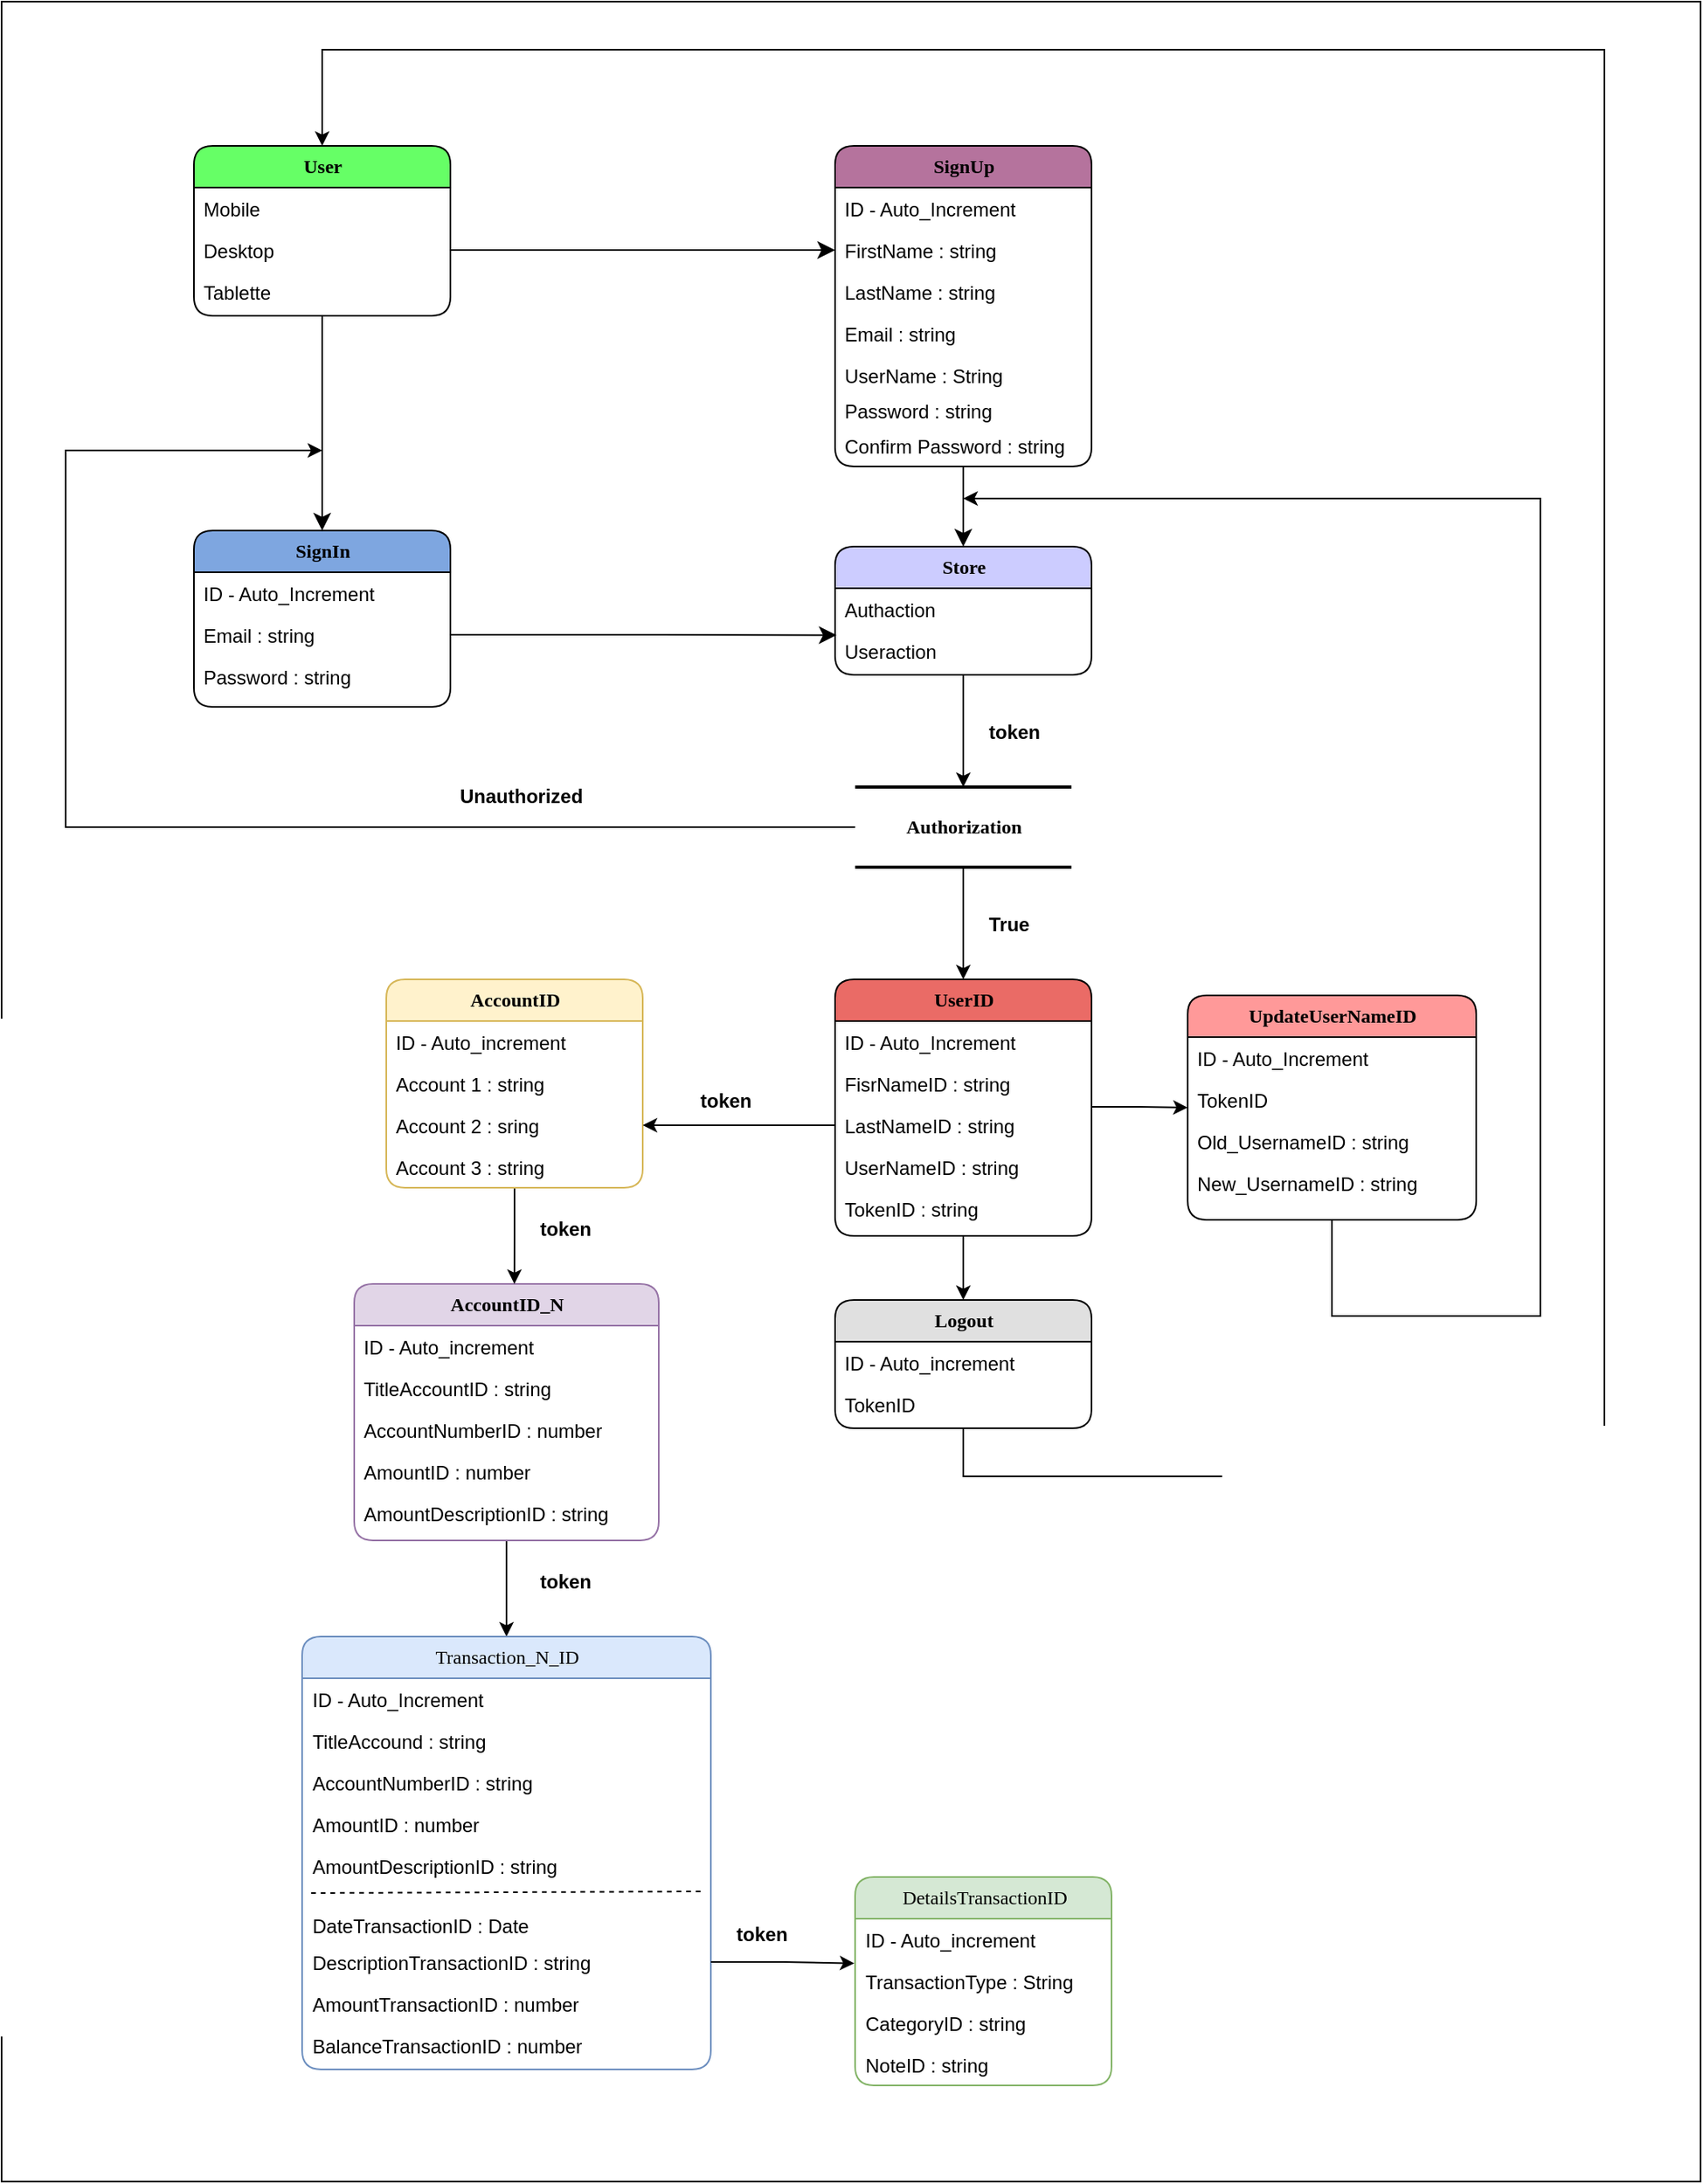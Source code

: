 <mxfile version="19.0.3" type="device"><diagram name="Page-1" id="b520641d-4fe3-3701-9064-5fc419738815"><mxGraphModel dx="1896" dy="2003" grid="1" gridSize="10" guides="1" tooltips="1" connect="1" arrows="1" fold="1" page="1" pageScale="1" pageWidth="1100" pageHeight="850" background="none" math="0" shadow="0"><root><mxCell id="0"/><mxCell id="1" parent="0"/><mxCell id="7kWCOJ9-9ciXIrZZRtCG-99" value="" style="whiteSpace=wrap;html=1;" vertex="1" parent="1"><mxGeometry x="40" y="-40" width="1060" height="1360" as="geometry"/></mxCell><mxCell id="7kWCOJ9-9ciXIrZZRtCG-22" style="edgeStyle=elbowEdgeStyle;rounded=0;orthogonalLoop=1;jettySize=auto;html=1;" edge="1" parent="1" source="2debaab0fafb2da2-10"><mxGeometry relative="1" as="geometry"><mxPoint x="240" y="240" as="targetPoint"/><Array as="points"><mxPoint x="80" y="390"/></Array></mxGeometry></mxCell><mxCell id="7kWCOJ9-9ciXIrZZRtCG-61" style="edgeStyle=orthogonalEdgeStyle;rounded=0;orthogonalLoop=1;jettySize=auto;html=1;entryX=0.5;entryY=0;entryDx=0;entryDy=0;" edge="1" parent="1" source="2debaab0fafb2da2-10" target="21ea969265ad0168-26"><mxGeometry relative="1" as="geometry"/></mxCell><mxCell id="2debaab0fafb2da2-10" value="Authorization" style="html=1;rounded=0;shadow=0;comic=0;labelBackgroundColor=none;strokeWidth=2;fontFamily=Verdana;fontSize=12;align=center;shape=mxgraph.ios7ui.horLines;fontStyle=1" parent="1" vertex="1"><mxGeometry x="572.5" y="450" width="135" height="50" as="geometry"/></mxCell><mxCell id="21ea969265ad0168-6" value="User" style="swimlane;html=1;fontStyle=1;childLayout=stackLayout;horizontal=1;startSize=26;fillColor=#66FF66;horizontalStack=0;resizeParent=1;resizeLast=0;collapsible=1;marginBottom=0;swimlaneFillColor=#ffffff;align=center;rounded=1;shadow=0;comic=0;labelBackgroundColor=none;strokeWidth=1;fontFamily=Verdana;fontSize=12" parent="1" vertex="1"><mxGeometry x="160" y="50" width="160" height="106" as="geometry"/></mxCell><mxCell id="21ea969265ad0168-7" value="Mobile" style="text;html=1;strokeColor=none;fillColor=none;spacingLeft=4;spacingRight=4;whiteSpace=wrap;overflow=hidden;rotatable=0;points=[[0,0.5],[1,0.5]];portConstraint=eastwest;" parent="21ea969265ad0168-6" vertex="1"><mxGeometry y="26" width="160" height="26" as="geometry"/></mxCell><mxCell id="21ea969265ad0168-8" value="Desktop" style="text;html=1;strokeColor=none;fillColor=none;spacingLeft=4;spacingRight=4;whiteSpace=wrap;overflow=hidden;rotatable=0;points=[[0,0.5],[1,0.5]];portConstraint=eastwest;" parent="21ea969265ad0168-6" vertex="1"><mxGeometry y="52" width="160" height="26" as="geometry"/></mxCell><mxCell id="21ea969265ad0168-9" value="Tablette" style="text;html=1;strokeColor=none;fillColor=none;spacingLeft=4;spacingRight=4;whiteSpace=wrap;overflow=hidden;rotatable=0;points=[[0,0.5],[1,0.5]];portConstraint=eastwest;" parent="21ea969265ad0168-6" vertex="1"><mxGeometry y="78" width="160" height="22" as="geometry"/></mxCell><mxCell id="21ea969265ad0168-10" value="SignUp" style="swimlane;html=1;fontStyle=1;childLayout=stackLayout;horizontal=1;startSize=26;fillColor=#B5739D;horizontalStack=0;resizeParent=1;resizeLast=0;collapsible=1;marginBottom=0;swimlaneFillColor=#ffffff;align=center;rounded=1;shadow=0;comic=0;labelBackgroundColor=none;strokeWidth=1;fontFamily=Verdana;fontSize=12" parent="1" vertex="1"><mxGeometry x="560" y="50" width="160" height="200" as="geometry"/></mxCell><mxCell id="21ea969265ad0168-11" value="ID - Auto_Increment" style="text;html=1;strokeColor=none;fillColor=none;spacingLeft=4;spacingRight=4;whiteSpace=wrap;overflow=hidden;rotatable=0;points=[[0,0.5],[1,0.5]];portConstraint=eastwest;" parent="21ea969265ad0168-10" vertex="1"><mxGeometry y="26" width="160" height="26" as="geometry"/></mxCell><mxCell id="21ea969265ad0168-12" value="FirstName : string" style="text;html=1;strokeColor=none;fillColor=none;spacingLeft=4;spacingRight=4;whiteSpace=wrap;overflow=hidden;rotatable=0;points=[[0,0.5],[1,0.5]];portConstraint=eastwest;" parent="21ea969265ad0168-10" vertex="1"><mxGeometry y="52" width="160" height="26" as="geometry"/></mxCell><mxCell id="21ea969265ad0168-52" value="LastName : string" style="text;html=1;strokeColor=none;fillColor=none;spacingLeft=4;spacingRight=4;whiteSpace=wrap;overflow=hidden;rotatable=0;points=[[0,0.5],[1,0.5]];portConstraint=eastwest;" parent="21ea969265ad0168-10" vertex="1"><mxGeometry y="78" width="160" height="26" as="geometry"/></mxCell><mxCell id="21ea969265ad0168-13" value="Email : string" style="text;html=1;strokeColor=none;fillColor=none;spacingLeft=4;spacingRight=4;whiteSpace=wrap;overflow=hidden;rotatable=0;points=[[0,0.5],[1,0.5]];portConstraint=eastwest;" parent="21ea969265ad0168-10" vertex="1"><mxGeometry y="104" width="160" height="26" as="geometry"/></mxCell><mxCell id="7kWCOJ9-9ciXIrZZRtCG-28" value="UserName : String" style="text;html=1;strokeColor=none;fillColor=none;spacingLeft=4;spacingRight=4;whiteSpace=wrap;overflow=hidden;rotatable=0;points=[[0,0.5],[1,0.5]];portConstraint=eastwest;" vertex="1" parent="21ea969265ad0168-10"><mxGeometry y="130" width="160" height="22" as="geometry"/></mxCell><mxCell id="7kWCOJ9-9ciXIrZZRtCG-3" value="Password : string" style="text;html=1;strokeColor=none;fillColor=none;spacingLeft=4;spacingRight=4;whiteSpace=wrap;overflow=hidden;rotatable=0;points=[[0,0.5],[1,0.5]];portConstraint=eastwest;" vertex="1" parent="21ea969265ad0168-10"><mxGeometry y="152" width="160" height="22" as="geometry"/></mxCell><mxCell id="7kWCOJ9-9ciXIrZZRtCG-4" value="Confirm Password : string" style="text;html=1;strokeColor=none;fillColor=none;spacingLeft=4;spacingRight=4;whiteSpace=wrap;overflow=hidden;rotatable=0;points=[[0,0.5],[1,0.5]];portConstraint=eastwest;" vertex="1" parent="21ea969265ad0168-10"><mxGeometry y="174" width="160" height="22" as="geometry"/></mxCell><mxCell id="21ea969265ad0168-14" value="SignIn" style="swimlane;html=1;fontStyle=1;childLayout=stackLayout;horizontal=1;startSize=26;fillColor=#7EA6E0;horizontalStack=0;resizeParent=1;resizeLast=0;collapsible=1;marginBottom=0;swimlaneFillColor=#ffffff;align=center;rounded=1;shadow=0;comic=0;labelBackgroundColor=none;strokeWidth=1;fontFamily=Verdana;fontSize=12" parent="1" vertex="1"><mxGeometry x="160" y="290" width="160" height="110" as="geometry"/></mxCell><mxCell id="21ea969265ad0168-15" value="ID - Auto_Increment" style="text;html=1;strokeColor=none;fillColor=none;spacingLeft=4;spacingRight=4;whiteSpace=wrap;overflow=hidden;rotatable=0;points=[[0,0.5],[1,0.5]];portConstraint=eastwest;" parent="21ea969265ad0168-14" vertex="1"><mxGeometry y="26" width="160" height="26" as="geometry"/></mxCell><mxCell id="21ea969265ad0168-16" value="Email : string" style="text;html=1;strokeColor=none;fillColor=none;spacingLeft=4;spacingRight=4;whiteSpace=wrap;overflow=hidden;rotatable=0;points=[[0,0.5],[1,0.5]];portConstraint=eastwest;" parent="21ea969265ad0168-14" vertex="1"><mxGeometry y="52" width="160" height="26" as="geometry"/></mxCell><mxCell id="21ea969265ad0168-17" value="Password : string" style="text;html=1;strokeColor=none;fillColor=none;spacingLeft=4;spacingRight=4;whiteSpace=wrap;overflow=hidden;rotatable=0;points=[[0,0.5],[1,0.5]];portConstraint=eastwest;" parent="21ea969265ad0168-14" vertex="1"><mxGeometry y="78" width="160" height="26" as="geometry"/></mxCell><mxCell id="7kWCOJ9-9ciXIrZZRtCG-47" style="edgeStyle=orthogonalEdgeStyle;rounded=0;orthogonalLoop=1;jettySize=auto;html=1;entryX=0.5;entryY=0;entryDx=0;entryDy=0;" edge="1" parent="1" source="21ea969265ad0168-18" target="7kWCOJ9-9ciXIrZZRtCG-40"><mxGeometry relative="1" as="geometry"/></mxCell><mxCell id="21ea969265ad0168-18" value="AccountID_N" style="swimlane;html=1;fontStyle=1;childLayout=stackLayout;horizontal=1;startSize=26;fillColor=#e1d5e7;horizontalStack=0;resizeParent=1;resizeLast=0;collapsible=1;marginBottom=0;swimlaneFillColor=#ffffff;align=center;rounded=1;shadow=0;comic=0;labelBackgroundColor=none;strokeWidth=1;fontFamily=Verdana;fontSize=12;strokeColor=#9673a6;" parent="1" vertex="1"><mxGeometry x="260" y="760" width="190" height="160" as="geometry"/></mxCell><mxCell id="21ea969265ad0168-19" value="ID - Auto_increment" style="text;html=1;strokeColor=none;fillColor=none;spacingLeft=4;spacingRight=4;whiteSpace=wrap;overflow=hidden;rotatable=0;points=[[0,0.5],[1,0.5]];portConstraint=eastwest;" parent="21ea969265ad0168-18" vertex="1"><mxGeometry y="26" width="190" height="26" as="geometry"/></mxCell><mxCell id="21ea969265ad0168-20" value="TitleAccountID : string" style="text;html=1;strokeColor=none;fillColor=none;spacingLeft=4;spacingRight=4;whiteSpace=wrap;overflow=hidden;rotatable=0;points=[[0,0.5],[1,0.5]];portConstraint=eastwest;" parent="21ea969265ad0168-18" vertex="1"><mxGeometry y="52" width="190" height="26" as="geometry"/></mxCell><mxCell id="21ea969265ad0168-51" value="AccountNumberID : number" style="text;html=1;strokeColor=none;fillColor=none;spacingLeft=4;spacingRight=4;whiteSpace=wrap;overflow=hidden;rotatable=0;points=[[0,0.5],[1,0.5]];portConstraint=eastwest;" parent="21ea969265ad0168-18" vertex="1"><mxGeometry y="78" width="190" height="26" as="geometry"/></mxCell><mxCell id="21ea969265ad0168-21" value="AmountID : number" style="text;html=1;strokeColor=none;fillColor=none;spacingLeft=4;spacingRight=4;whiteSpace=wrap;overflow=hidden;rotatable=0;points=[[0,0.5],[1,0.5]];portConstraint=eastwest;" parent="21ea969265ad0168-18" vertex="1"><mxGeometry y="104" width="190" height="26" as="geometry"/></mxCell><mxCell id="7kWCOJ9-9ciXIrZZRtCG-57" value="AmountDescriptionID : string" style="text;html=1;strokeColor=none;fillColor=none;spacingLeft=4;spacingRight=4;whiteSpace=wrap;overflow=hidden;rotatable=0;points=[[0,0.5],[1,0.5]];portConstraint=eastwest;" vertex="1" parent="21ea969265ad0168-18"><mxGeometry y="130" width="190" height="26" as="geometry"/></mxCell><mxCell id="7kWCOJ9-9ciXIrZZRtCG-11" value="" style="edgeStyle=orthogonalEdgeStyle;rounded=0;orthogonalLoop=1;jettySize=auto;html=1;" edge="1" parent="1" source="21ea969265ad0168-22" target="2debaab0fafb2da2-10"><mxGeometry relative="1" as="geometry"/></mxCell><mxCell id="21ea969265ad0168-22" value="Store" style="swimlane;html=1;fontStyle=1;childLayout=stackLayout;horizontal=1;startSize=26;fillColor=#CCCCFF;horizontalStack=0;resizeParent=1;resizeLast=0;collapsible=1;marginBottom=0;swimlaneFillColor=#ffffff;align=center;rounded=1;shadow=0;comic=0;labelBackgroundColor=none;strokeWidth=1;fontFamily=Verdana;fontSize=12" parent="1" vertex="1"><mxGeometry x="560" y="300" width="160" height="80" as="geometry"/></mxCell><mxCell id="21ea969265ad0168-23" value="Authaction" style="text;html=1;strokeColor=none;fillColor=none;spacingLeft=4;spacingRight=4;whiteSpace=wrap;overflow=hidden;rotatable=0;points=[[0,0.5],[1,0.5]];portConstraint=eastwest;" parent="21ea969265ad0168-22" vertex="1"><mxGeometry y="26" width="160" height="26" as="geometry"/></mxCell><mxCell id="21ea969265ad0168-24" value="Useraction" style="text;html=1;strokeColor=none;fillColor=none;spacingLeft=4;spacingRight=4;whiteSpace=wrap;overflow=hidden;rotatable=0;points=[[0,0.5],[1,0.5]];portConstraint=eastwest;" parent="21ea969265ad0168-22" vertex="1"><mxGeometry y="52" width="160" height="28" as="geometry"/></mxCell><mxCell id="7kWCOJ9-9ciXIrZZRtCG-93" style="edgeStyle=orthogonalEdgeStyle;rounded=0;orthogonalLoop=1;jettySize=auto;html=1;entryX=0.5;entryY=0;entryDx=0;entryDy=0;" edge="1" parent="1" source="21ea969265ad0168-26" target="7kWCOJ9-9ciXIrZZRtCG-77"><mxGeometry relative="1" as="geometry"/></mxCell><mxCell id="21ea969265ad0168-26" value="UserID" style="swimlane;html=1;fontStyle=1;childLayout=stackLayout;horizontal=1;startSize=26;fillColor=#EA6B66;horizontalStack=0;resizeParent=1;resizeLast=0;collapsible=1;marginBottom=0;swimlaneFillColor=#ffffff;align=center;rounded=1;shadow=0;comic=0;labelBackgroundColor=none;strokeWidth=1;fontFamily=Verdana;fontSize=12" parent="1" vertex="1"><mxGeometry x="560" y="570" width="160" height="160" as="geometry"/></mxCell><mxCell id="21ea969265ad0168-27" value="ID - Auto_Increment" style="text;html=1;strokeColor=none;fillColor=none;spacingLeft=4;spacingRight=4;whiteSpace=wrap;overflow=hidden;rotatable=0;points=[[0,0.5],[1,0.5]];portConstraint=eastwest;" parent="21ea969265ad0168-26" vertex="1"><mxGeometry y="26" width="160" height="26" as="geometry"/></mxCell><mxCell id="21ea969265ad0168-28" value="FisrNameID : string" style="text;html=1;strokeColor=none;fillColor=none;spacingLeft=4;spacingRight=4;whiteSpace=wrap;overflow=hidden;rotatable=0;points=[[0,0.5],[1,0.5]];portConstraint=eastwest;" parent="21ea969265ad0168-26" vertex="1"><mxGeometry y="52" width="160" height="26" as="geometry"/></mxCell><mxCell id="21ea969265ad0168-29" value="LastNameID : string" style="text;html=1;strokeColor=none;fillColor=none;spacingLeft=4;spacingRight=4;whiteSpace=wrap;overflow=hidden;rotatable=0;points=[[0,0.5],[1,0.5]];portConstraint=eastwest;" parent="21ea969265ad0168-26" vertex="1"><mxGeometry y="78" width="160" height="26" as="geometry"/></mxCell><mxCell id="7kWCOJ9-9ciXIrZZRtCG-26" value="UserNameID : string" style="text;html=1;strokeColor=none;fillColor=none;spacingLeft=4;spacingRight=4;whiteSpace=wrap;overflow=hidden;rotatable=0;points=[[0,0.5],[1,0.5]];portConstraint=eastwest;" vertex="1" parent="21ea969265ad0168-26"><mxGeometry y="104" width="160" height="26" as="geometry"/></mxCell><mxCell id="7kWCOJ9-9ciXIrZZRtCG-45" value="TokenID : string" style="text;html=1;strokeColor=none;fillColor=none;spacingLeft=4;spacingRight=4;whiteSpace=wrap;overflow=hidden;rotatable=0;points=[[0,0.5],[1,0.5]];portConstraint=eastwest;" vertex="1" parent="21ea969265ad0168-26"><mxGeometry y="130" width="160" height="26" as="geometry"/></mxCell><mxCell id="21ea969265ad0168-36" style="edgeStyle=orthogonalEdgeStyle;html=1;labelBackgroundColor=none;startFill=0;startSize=8;endFill=1;endSize=8;fontFamily=Verdana;fontSize=12;" parent="1" source="21ea969265ad0168-6" target="21ea969265ad0168-14" edge="1"><mxGeometry relative="1" as="geometry"/></mxCell><mxCell id="21ea969265ad0168-38" style="edgeStyle=orthogonalEdgeStyle;html=1;labelBackgroundColor=none;startFill=0;startSize=8;endFill=1;endSize=8;fontFamily=Verdana;fontSize=12;" parent="1" source="21ea969265ad0168-10" target="21ea969265ad0168-22" edge="1"><mxGeometry relative="1" as="geometry"/></mxCell><mxCell id="21ea969265ad0168-39" style="edgeStyle=orthogonalEdgeStyle;html=1;entryX=0;entryY=0.5;labelBackgroundColor=none;startFill=0;startSize=8;endFill=1;endSize=8;fontFamily=Verdana;fontSize=12;exitX=1;exitY=0.5;" parent="1" source="21ea969265ad0168-8" target="21ea969265ad0168-12" edge="1"><mxGeometry relative="1" as="geometry"><Array as="points"/></mxGeometry></mxCell><mxCell id="21ea969265ad0168-42" style="edgeStyle=orthogonalEdgeStyle;html=1;exitX=1;exitY=0.5;entryX=0.006;entryY=0.115;labelBackgroundColor=none;startFill=0;startSize=8;endFill=1;endSize=8;fontFamily=Verdana;fontSize=12;entryDx=0;entryDy=0;entryPerimeter=0;" parent="1" source="21ea969265ad0168-16" target="21ea969265ad0168-24" edge="1"><mxGeometry relative="1" as="geometry"><Array as="points"/></mxGeometry></mxCell><mxCell id="7kWCOJ9-9ciXIrZZRtCG-12" value="token" style="text;strokeColor=none;fillColor=none;align=left;verticalAlign=middle;spacingLeft=4;spacingRight=4;overflow=hidden;points=[[0,0.5],[1,0.5]];portConstraint=eastwest;rotatable=0;fontStyle=1" vertex="1" parent="1"><mxGeometry x="650" y="400" width="80" height="30" as="geometry"/></mxCell><mxCell id="7kWCOJ9-9ciXIrZZRtCG-23" value="Unauthorized" style="text;strokeColor=none;fillColor=none;align=left;verticalAlign=middle;spacingLeft=4;spacingRight=4;overflow=hidden;points=[[0,0.5],[1,0.5]];portConstraint=eastwest;rotatable=0;fontStyle=1" vertex="1" parent="1"><mxGeometry x="320" y="440" width="90" height="30" as="geometry"/></mxCell><mxCell id="7kWCOJ9-9ciXIrZZRtCG-24" value="True" style="text;strokeColor=none;fillColor=none;align=left;verticalAlign=middle;spacingLeft=4;spacingRight=4;overflow=hidden;points=[[0,0.5],[1,0.5]];portConstraint=eastwest;rotatable=0;fontStyle=1" vertex="1" parent="1"><mxGeometry x="650" y="520" width="80" height="30" as="geometry"/></mxCell><mxCell id="7kWCOJ9-9ciXIrZZRtCG-29" value="UpdateUserNameID" style="swimlane;html=1;fontStyle=1;childLayout=stackLayout;horizontal=1;startSize=26;fillColor=#FF9999;horizontalStack=0;resizeParent=1;resizeLast=0;collapsible=1;marginBottom=0;swimlaneFillColor=#ffffff;align=center;rounded=1;shadow=0;comic=0;labelBackgroundColor=none;strokeWidth=1;fontFamily=Verdana;fontSize=12" vertex="1" parent="1"><mxGeometry x="780" y="580" width="180" height="140" as="geometry"/></mxCell><mxCell id="7kWCOJ9-9ciXIrZZRtCG-30" value="ID - Auto_Increment" style="text;html=1;strokeColor=none;fillColor=none;spacingLeft=4;spacingRight=4;whiteSpace=wrap;overflow=hidden;rotatable=0;points=[[0,0.5],[1,0.5]];portConstraint=eastwest;" vertex="1" parent="7kWCOJ9-9ciXIrZZRtCG-29"><mxGeometry y="26" width="180" height="26" as="geometry"/></mxCell><mxCell id="7kWCOJ9-9ciXIrZZRtCG-31" value="TokenID" style="text;html=1;strokeColor=none;fillColor=none;spacingLeft=4;spacingRight=4;whiteSpace=wrap;overflow=hidden;rotatable=0;points=[[0,0.5],[1,0.5]];portConstraint=eastwest;" vertex="1" parent="7kWCOJ9-9ciXIrZZRtCG-29"><mxGeometry y="52" width="180" height="26" as="geometry"/></mxCell><mxCell id="7kWCOJ9-9ciXIrZZRtCG-32" value="Old_UsernameID : string" style="text;html=1;strokeColor=none;fillColor=none;spacingLeft=4;spacingRight=4;whiteSpace=wrap;overflow=hidden;rotatable=0;points=[[0,0.5],[1,0.5]];portConstraint=eastwest;" vertex="1" parent="7kWCOJ9-9ciXIrZZRtCG-29"><mxGeometry y="78" width="180" height="26" as="geometry"/></mxCell><mxCell id="7kWCOJ9-9ciXIrZZRtCG-33" value="New_UsernameID : string" style="text;html=1;strokeColor=none;fillColor=none;spacingLeft=4;spacingRight=4;whiteSpace=wrap;overflow=hidden;rotatable=0;points=[[0,0.5],[1,0.5]];portConstraint=eastwest;" vertex="1" parent="7kWCOJ9-9ciXIrZZRtCG-29"><mxGeometry y="104" width="180" height="26" as="geometry"/></mxCell><mxCell id="7kWCOJ9-9ciXIrZZRtCG-38" style="edgeStyle=elbowEdgeStyle;rounded=0;orthogonalLoop=1;jettySize=auto;html=1;" edge="1" parent="1"><mxGeometry relative="1" as="geometry"><mxPoint x="780" y="650" as="targetPoint"/><mxPoint x="720" y="649.5" as="sourcePoint"/></mxGeometry></mxCell><mxCell id="7kWCOJ9-9ciXIrZZRtCG-40" value="Transaction_N_ID" style="swimlane;html=1;fontStyle=0;childLayout=stackLayout;horizontal=1;startSize=26;fillColor=#dae8fc;horizontalStack=0;resizeParent=1;resizeLast=0;collapsible=1;marginBottom=0;swimlaneFillColor=#ffffff;align=center;rounded=1;shadow=0;comic=0;labelBackgroundColor=none;strokeWidth=1;fontFamily=Verdana;fontSize=12;strokeColor=#6c8ebf;" vertex="1" parent="1"><mxGeometry x="227.5" y="980" width="255" height="270" as="geometry"/></mxCell><mxCell id="7kWCOJ9-9ciXIrZZRtCG-41" value="ID - Auto_Increment" style="text;html=1;strokeColor=none;fillColor=none;spacingLeft=4;spacingRight=4;whiteSpace=wrap;overflow=hidden;rotatable=0;points=[[0,0.5],[1,0.5]];portConstraint=eastwest;" vertex="1" parent="7kWCOJ9-9ciXIrZZRtCG-40"><mxGeometry y="26" width="255" height="26" as="geometry"/></mxCell><mxCell id="7kWCOJ9-9ciXIrZZRtCG-42" value="TitleAccound : string" style="text;html=1;strokeColor=none;fillColor=none;spacingLeft=4;spacingRight=4;whiteSpace=wrap;overflow=hidden;rotatable=0;points=[[0,0.5],[1,0.5]];portConstraint=eastwest;" vertex="1" parent="7kWCOJ9-9ciXIrZZRtCG-40"><mxGeometry y="52" width="255" height="26" as="geometry"/></mxCell><mxCell id="7kWCOJ9-9ciXIrZZRtCG-43" value="AccountNumberID : string" style="text;html=1;strokeColor=none;fillColor=none;spacingLeft=4;spacingRight=4;whiteSpace=wrap;overflow=hidden;rotatable=0;points=[[0,0.5],[1,0.5]];portConstraint=eastwest;" vertex="1" parent="7kWCOJ9-9ciXIrZZRtCG-40"><mxGeometry y="78" width="255" height="26" as="geometry"/></mxCell><mxCell id="7kWCOJ9-9ciXIrZZRtCG-44" value="AmountID : number&amp;nbsp;" style="text;html=1;strokeColor=none;fillColor=none;spacingLeft=4;spacingRight=4;whiteSpace=wrap;overflow=hidden;rotatable=0;points=[[0,0.5],[1,0.5]];portConstraint=eastwest;" vertex="1" parent="7kWCOJ9-9ciXIrZZRtCG-40"><mxGeometry y="104" width="255" height="26" as="geometry"/></mxCell><mxCell id="7kWCOJ9-9ciXIrZZRtCG-62" value="AmountDescriptionID : string" style="text;html=1;strokeColor=none;fillColor=none;spacingLeft=4;spacingRight=4;whiteSpace=wrap;overflow=hidden;rotatable=0;points=[[0,0.5],[1,0.5]];portConstraint=eastwest;" vertex="1" parent="7kWCOJ9-9ciXIrZZRtCG-40"><mxGeometry y="130" width="255" height="26" as="geometry"/></mxCell><mxCell id="7kWCOJ9-9ciXIrZZRtCG-64" value="" style="endArrow=none;dashed=1;html=1;rounded=0;exitX=0.022;exitY=1.154;exitDx=0;exitDy=0;exitPerimeter=0;entryX=0.984;entryY=1.115;entryDx=0;entryDy=0;entryPerimeter=0;" edge="1" parent="7kWCOJ9-9ciXIrZZRtCG-40" source="7kWCOJ9-9ciXIrZZRtCG-62" target="7kWCOJ9-9ciXIrZZRtCG-62"><mxGeometry width="50" height="50" relative="1" as="geometry"><mxPoint x="285" y="30" as="sourcePoint"/><mxPoint x="335" y="-20" as="targetPoint"/></mxGeometry></mxCell><mxCell id="7kWCOJ9-9ciXIrZZRtCG-65" value="DateTransactionID : Date" style="text;html=1;strokeColor=none;fillColor=none;spacingLeft=4;spacingRight=4;whiteSpace=wrap;overflow=hidden;rotatable=0;points=[[0,0.5],[1,0.5]];portConstraint=eastwest;verticalAlign=bottom;spacing=2;spacingTop=0;" vertex="1" parent="7kWCOJ9-9ciXIrZZRtCG-40"><mxGeometry y="156" width="255" height="34" as="geometry"/></mxCell><mxCell id="7kWCOJ9-9ciXIrZZRtCG-66" value="DescriptionTransactionID : string" style="text;html=1;strokeColor=none;fillColor=none;spacingLeft=4;spacingRight=4;whiteSpace=wrap;overflow=hidden;rotatable=0;points=[[0,0.5],[1,0.5]];portConstraint=eastwest;" vertex="1" parent="7kWCOJ9-9ciXIrZZRtCG-40"><mxGeometry y="190" width="255" height="26" as="geometry"/></mxCell><mxCell id="7kWCOJ9-9ciXIrZZRtCG-67" value="AmountTransactionID : number" style="text;html=1;strokeColor=none;fillColor=none;spacingLeft=4;spacingRight=4;whiteSpace=wrap;overflow=hidden;rotatable=0;points=[[0,0.5],[1,0.5]];portConstraint=eastwest;" vertex="1" parent="7kWCOJ9-9ciXIrZZRtCG-40"><mxGeometry y="216" width="255" height="26" as="geometry"/></mxCell><mxCell id="7kWCOJ9-9ciXIrZZRtCG-68" value="BalanceTransactionID : number" style="text;html=1;strokeColor=none;fillColor=none;spacingLeft=4;spacingRight=4;whiteSpace=wrap;overflow=hidden;rotatable=0;points=[[0,0.5],[1,0.5]];portConstraint=eastwest;" vertex="1" parent="7kWCOJ9-9ciXIrZZRtCG-40"><mxGeometry y="242" width="255" height="26" as="geometry"/></mxCell><mxCell id="7kWCOJ9-9ciXIrZZRtCG-46" style="edgeStyle=orthogonalEdgeStyle;rounded=0;orthogonalLoop=1;jettySize=auto;html=1;exitX=0.5;exitY=1;exitDx=0;exitDy=0;" edge="1" parent="1" source="7kWCOJ9-9ciXIrZZRtCG-29"><mxGeometry relative="1" as="geometry"><mxPoint x="640" y="270" as="targetPoint"/><mxPoint x="920" y="720" as="sourcePoint"/><Array as="points"><mxPoint x="870" y="780"/><mxPoint x="1000" y="780"/><mxPoint x="1000" y="270"/><mxPoint x="640" y="270"/></Array></mxGeometry></mxCell><mxCell id="7kWCOJ9-9ciXIrZZRtCG-56" style="edgeStyle=orthogonalEdgeStyle;rounded=0;orthogonalLoop=1;jettySize=auto;html=1;entryX=0.526;entryY=0;entryDx=0;entryDy=0;entryPerimeter=0;" edge="1" parent="1" source="7kWCOJ9-9ciXIrZZRtCG-50" target="21ea969265ad0168-18"><mxGeometry relative="1" as="geometry"/></mxCell><mxCell id="7kWCOJ9-9ciXIrZZRtCG-50" value="AccountID" style="swimlane;html=1;fontStyle=1;childLayout=stackLayout;horizontal=1;startSize=26;fillColor=#fff2cc;horizontalStack=0;resizeParent=1;resizeLast=0;collapsible=1;marginBottom=0;swimlaneFillColor=#ffffff;align=center;rounded=1;shadow=0;comic=0;labelBackgroundColor=none;strokeWidth=1;fontFamily=Verdana;fontSize=12;strokeColor=#d6b656;" vertex="1" parent="1"><mxGeometry x="280" y="570" width="160" height="130" as="geometry"/></mxCell><mxCell id="7kWCOJ9-9ciXIrZZRtCG-51" value="ID - Auto_increment" style="text;html=1;strokeColor=none;fillColor=none;spacingLeft=4;spacingRight=4;whiteSpace=wrap;overflow=hidden;rotatable=0;points=[[0,0.5],[1,0.5]];portConstraint=eastwest;" vertex="1" parent="7kWCOJ9-9ciXIrZZRtCG-50"><mxGeometry y="26" width="160" height="26" as="geometry"/></mxCell><mxCell id="7kWCOJ9-9ciXIrZZRtCG-52" value="Account 1 : string" style="text;html=1;strokeColor=none;fillColor=none;spacingLeft=4;spacingRight=4;whiteSpace=wrap;overflow=hidden;rotatable=0;points=[[0,0.5],[1,0.5]];portConstraint=eastwest;" vertex="1" parent="7kWCOJ9-9ciXIrZZRtCG-50"><mxGeometry y="52" width="160" height="26" as="geometry"/></mxCell><mxCell id="7kWCOJ9-9ciXIrZZRtCG-53" value="Account 2 : sring" style="text;html=1;strokeColor=none;fillColor=none;spacingLeft=4;spacingRight=4;whiteSpace=wrap;overflow=hidden;rotatable=0;points=[[0,0.5],[1,0.5]];portConstraint=eastwest;" vertex="1" parent="7kWCOJ9-9ciXIrZZRtCG-50"><mxGeometry y="78" width="160" height="26" as="geometry"/></mxCell><mxCell id="7kWCOJ9-9ciXIrZZRtCG-54" value="Account 3 : string" style="text;html=1;strokeColor=none;fillColor=none;spacingLeft=4;spacingRight=4;whiteSpace=wrap;overflow=hidden;rotatable=0;points=[[0,0.5],[1,0.5]];portConstraint=eastwest;" vertex="1" parent="7kWCOJ9-9ciXIrZZRtCG-50"><mxGeometry y="104" width="160" height="26" as="geometry"/></mxCell><mxCell id="7kWCOJ9-9ciXIrZZRtCG-58" value="token" style="text;strokeColor=none;fillColor=none;align=left;verticalAlign=middle;spacingLeft=4;spacingRight=4;overflow=hidden;points=[[0,0.5],[1,0.5]];portConstraint=eastwest;rotatable=0;fontStyle=1" vertex="1" parent="1"><mxGeometry x="370" y="710" width="80" height="30" as="geometry"/></mxCell><mxCell id="7kWCOJ9-9ciXIrZZRtCG-59" value="token" style="text;strokeColor=none;fillColor=none;align=left;verticalAlign=middle;spacingLeft=4;spacingRight=4;overflow=hidden;points=[[0,0.5],[1,0.5]];portConstraint=eastwest;rotatable=0;fontStyle=1" vertex="1" parent="1"><mxGeometry x="370" y="930" width="80" height="30" as="geometry"/></mxCell><mxCell id="7kWCOJ9-9ciXIrZZRtCG-71" value="DetailsTransactionID" style="swimlane;html=1;fontStyle=0;childLayout=stackLayout;horizontal=1;startSize=26;fillColor=#d5e8d4;horizontalStack=0;resizeParent=1;resizeLast=0;collapsible=1;marginBottom=0;swimlaneFillColor=#ffffff;align=center;rounded=1;shadow=0;comic=0;labelBackgroundColor=none;strokeWidth=1;fontFamily=Verdana;fontSize=12;strokeColor=#82b366;" vertex="1" parent="1"><mxGeometry x="572.5" y="1130" width="160" height="130" as="geometry"/></mxCell><mxCell id="7kWCOJ9-9ciXIrZZRtCG-72" value="ID - Auto_increment" style="text;html=1;strokeColor=none;fillColor=none;spacingLeft=4;spacingRight=4;whiteSpace=wrap;overflow=hidden;rotatable=0;points=[[0,0.5],[1,0.5]];portConstraint=eastwest;" vertex="1" parent="7kWCOJ9-9ciXIrZZRtCG-71"><mxGeometry y="26" width="160" height="26" as="geometry"/></mxCell><mxCell id="7kWCOJ9-9ciXIrZZRtCG-73" value="TransactionType : String" style="text;html=1;strokeColor=none;fillColor=none;spacingLeft=4;spacingRight=4;whiteSpace=wrap;overflow=hidden;rotatable=0;points=[[0,0.5],[1,0.5]];portConstraint=eastwest;" vertex="1" parent="7kWCOJ9-9ciXIrZZRtCG-71"><mxGeometry y="52" width="160" height="26" as="geometry"/></mxCell><mxCell id="7kWCOJ9-9ciXIrZZRtCG-74" value="CategoryID : string" style="text;html=1;strokeColor=none;fillColor=none;spacingLeft=4;spacingRight=4;whiteSpace=wrap;overflow=hidden;rotatable=0;points=[[0,0.5],[1,0.5]];portConstraint=eastwest;" vertex="1" parent="7kWCOJ9-9ciXIrZZRtCG-71"><mxGeometry y="78" width="160" height="26" as="geometry"/></mxCell><mxCell id="7kWCOJ9-9ciXIrZZRtCG-75" value="NoteID : string" style="text;html=1;strokeColor=none;fillColor=none;spacingLeft=4;spacingRight=4;whiteSpace=wrap;overflow=hidden;rotatable=0;points=[[0,0.5],[1,0.5]];portConstraint=eastwest;" vertex="1" parent="7kWCOJ9-9ciXIrZZRtCG-71"><mxGeometry y="104" width="160" height="26" as="geometry"/></mxCell><mxCell id="7kWCOJ9-9ciXIrZZRtCG-77" value="Logout" style="swimlane;html=1;fontStyle=1;childLayout=stackLayout;horizontal=1;startSize=26;fillColor=#e0e0e0;horizontalStack=0;resizeParent=1;resizeLast=0;collapsible=1;marginBottom=0;swimlaneFillColor=#ffffff;align=center;rounded=1;shadow=0;comic=0;labelBackgroundColor=none;strokeWidth=1;fontFamily=Verdana;fontSize=12" vertex="1" parent="1"><mxGeometry x="560" y="770" width="160" height="80" as="geometry"/></mxCell><mxCell id="7kWCOJ9-9ciXIrZZRtCG-78" value="ID - Auto_increment" style="text;html=1;strokeColor=none;fillColor=none;spacingLeft=4;spacingRight=4;whiteSpace=wrap;overflow=hidden;rotatable=0;points=[[0,0.5],[1,0.5]];portConstraint=eastwest;" vertex="1" parent="7kWCOJ9-9ciXIrZZRtCG-77"><mxGeometry y="26" width="160" height="26" as="geometry"/></mxCell><mxCell id="7kWCOJ9-9ciXIrZZRtCG-80" value="TokenID" style="text;html=1;strokeColor=none;fillColor=none;spacingLeft=4;spacingRight=4;whiteSpace=wrap;overflow=hidden;rotatable=0;points=[[0,0.5],[1,0.5]];portConstraint=eastwest;" vertex="1" parent="7kWCOJ9-9ciXIrZZRtCG-77"><mxGeometry y="52" width="160" height="26" as="geometry"/></mxCell><mxCell id="7kWCOJ9-9ciXIrZZRtCG-84" style="edgeStyle=orthogonalEdgeStyle;rounded=0;orthogonalLoop=1;jettySize=auto;html=1;" edge="1" parent="1"><mxGeometry relative="1" as="geometry"><mxPoint x="640" y="850" as="sourcePoint"/><mxPoint x="240" y="50" as="targetPoint"/><Array as="points"><mxPoint x="640" y="880"/><mxPoint x="1040" y="880"/><mxPoint x="1040" y="-10"/><mxPoint x="240" y="-10"/></Array></mxGeometry></mxCell><mxCell id="7kWCOJ9-9ciXIrZZRtCG-86" style="edgeStyle=orthogonalEdgeStyle;rounded=0;orthogonalLoop=1;jettySize=auto;html=1;" edge="1" parent="1" source="21ea969265ad0168-29"><mxGeometry relative="1" as="geometry"><mxPoint x="440" y="661" as="targetPoint"/></mxGeometry></mxCell><mxCell id="7kWCOJ9-9ciXIrZZRtCG-92" value="token" style="text;strokeColor=none;fillColor=none;align=left;verticalAlign=middle;spacingLeft=4;spacingRight=4;overflow=hidden;points=[[0,0.5],[1,0.5]];portConstraint=eastwest;rotatable=0;fontStyle=1" vertex="1" parent="1"><mxGeometry x="470" y="630" width="80" height="30" as="geometry"/></mxCell><mxCell id="7kWCOJ9-9ciXIrZZRtCG-95" value="token" style="text;strokeColor=none;fillColor=none;align=left;verticalAlign=middle;spacingLeft=4;spacingRight=4;overflow=hidden;points=[[0,0.5],[1,0.5]];portConstraint=eastwest;rotatable=0;fontStyle=1" vertex="1" parent="1"><mxGeometry x="492.5" y="1150" width="80" height="30" as="geometry"/></mxCell><mxCell id="7kWCOJ9-9ciXIrZZRtCG-97" style="edgeStyle=orthogonalEdgeStyle;rounded=0;orthogonalLoop=1;jettySize=auto;html=1;entryX=-0.003;entryY=0.07;entryDx=0;entryDy=0;entryPerimeter=0;" edge="1" parent="1" source="7kWCOJ9-9ciXIrZZRtCG-66" target="7kWCOJ9-9ciXIrZZRtCG-73"><mxGeometry relative="1" as="geometry"/></mxCell></root></mxGraphModel></diagram></mxfile>